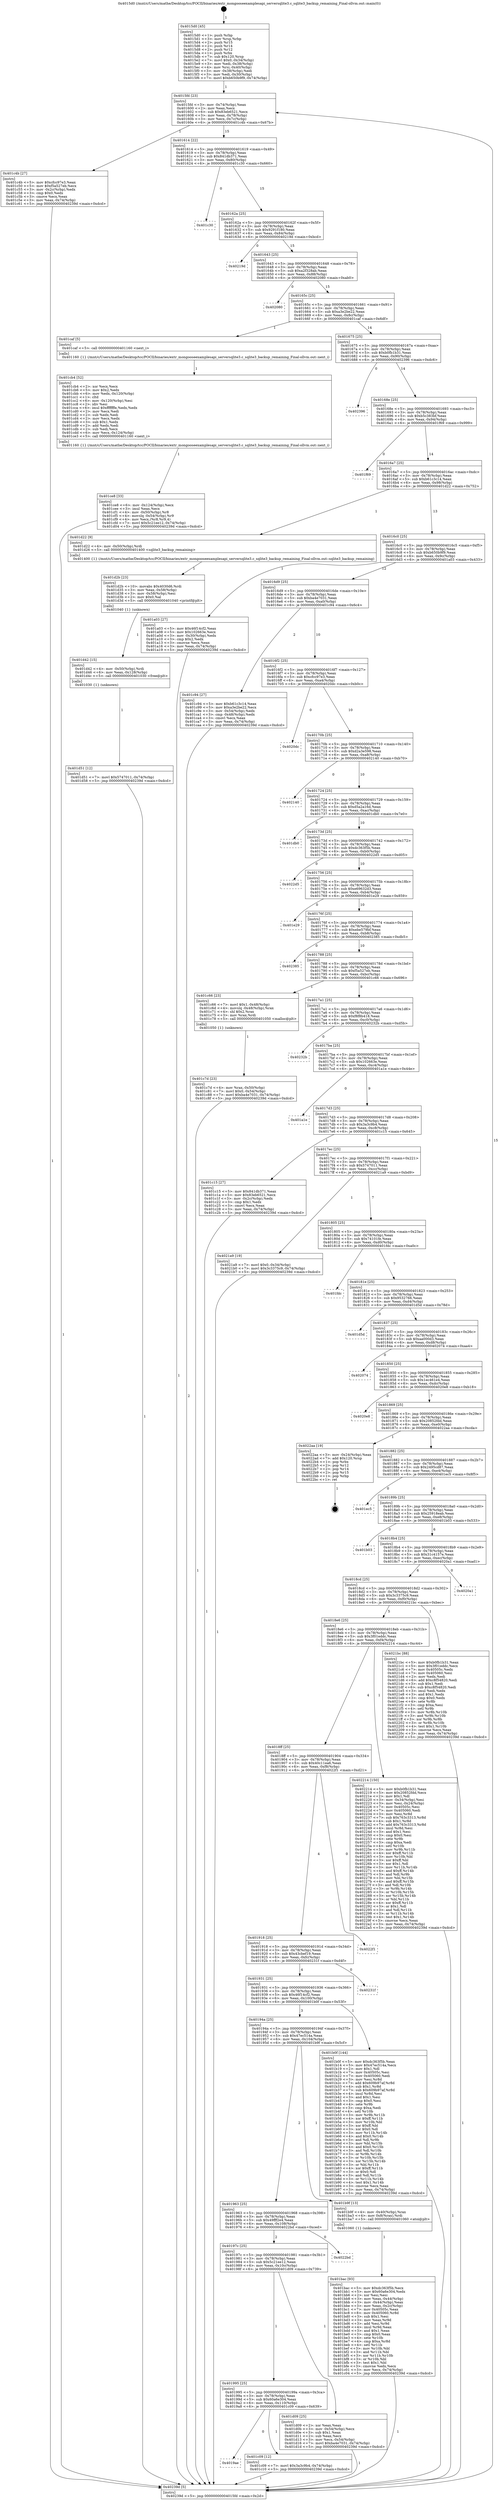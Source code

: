 digraph "0x4015d0" {
  label = "0x4015d0 (/mnt/c/Users/mathe/Desktop/tcc/POCII/binaries/extr_mongooseexamplesapi_serversqlite3.c_sqlite3_backup_remaining_Final-ollvm.out::main(0))"
  labelloc = "t"
  node[shape=record]

  Entry [label="",width=0.3,height=0.3,shape=circle,fillcolor=black,style=filled]
  "0x4015fd" [label="{
     0x4015fd [23]\l
     | [instrs]\l
     &nbsp;&nbsp;0x4015fd \<+3\>: mov -0x74(%rbp),%eax\l
     &nbsp;&nbsp;0x401600 \<+2\>: mov %eax,%ecx\l
     &nbsp;&nbsp;0x401602 \<+6\>: sub $0x83eb6521,%ecx\l
     &nbsp;&nbsp;0x401608 \<+3\>: mov %eax,-0x78(%rbp)\l
     &nbsp;&nbsp;0x40160b \<+3\>: mov %ecx,-0x7c(%rbp)\l
     &nbsp;&nbsp;0x40160e \<+6\>: je 0000000000401c4b \<main+0x67b\>\l
  }"]
  "0x401c4b" [label="{
     0x401c4b [27]\l
     | [instrs]\l
     &nbsp;&nbsp;0x401c4b \<+5\>: mov $0xcfcc97e3,%eax\l
     &nbsp;&nbsp;0x401c50 \<+5\>: mov $0xf5a527eb,%ecx\l
     &nbsp;&nbsp;0x401c55 \<+3\>: mov -0x2c(%rbp),%edx\l
     &nbsp;&nbsp;0x401c58 \<+3\>: cmp $0x0,%edx\l
     &nbsp;&nbsp;0x401c5b \<+3\>: cmove %ecx,%eax\l
     &nbsp;&nbsp;0x401c5e \<+3\>: mov %eax,-0x74(%rbp)\l
     &nbsp;&nbsp;0x401c61 \<+5\>: jmp 000000000040239d \<main+0xdcd\>\l
  }"]
  "0x401614" [label="{
     0x401614 [22]\l
     | [instrs]\l
     &nbsp;&nbsp;0x401614 \<+5\>: jmp 0000000000401619 \<main+0x49\>\l
     &nbsp;&nbsp;0x401619 \<+3\>: mov -0x78(%rbp),%eax\l
     &nbsp;&nbsp;0x40161c \<+5\>: sub $0x841db371,%eax\l
     &nbsp;&nbsp;0x401621 \<+3\>: mov %eax,-0x80(%rbp)\l
     &nbsp;&nbsp;0x401624 \<+6\>: je 0000000000401c30 \<main+0x660\>\l
  }"]
  Exit [label="",width=0.3,height=0.3,shape=circle,fillcolor=black,style=filled,peripheries=2]
  "0x401c30" [label="{
     0x401c30\l
  }", style=dashed]
  "0x40162a" [label="{
     0x40162a [25]\l
     | [instrs]\l
     &nbsp;&nbsp;0x40162a \<+5\>: jmp 000000000040162f \<main+0x5f\>\l
     &nbsp;&nbsp;0x40162f \<+3\>: mov -0x78(%rbp),%eax\l
     &nbsp;&nbsp;0x401632 \<+5\>: sub $0x9291f180,%eax\l
     &nbsp;&nbsp;0x401637 \<+6\>: mov %eax,-0x84(%rbp)\l
     &nbsp;&nbsp;0x40163d \<+6\>: je 000000000040219d \<main+0xbcd\>\l
  }"]
  "0x401d51" [label="{
     0x401d51 [12]\l
     | [instrs]\l
     &nbsp;&nbsp;0x401d51 \<+7\>: movl $0x5747011,-0x74(%rbp)\l
     &nbsp;&nbsp;0x401d58 \<+5\>: jmp 000000000040239d \<main+0xdcd\>\l
  }"]
  "0x40219d" [label="{
     0x40219d\l
  }", style=dashed]
  "0x401643" [label="{
     0x401643 [25]\l
     | [instrs]\l
     &nbsp;&nbsp;0x401643 \<+5\>: jmp 0000000000401648 \<main+0x78\>\l
     &nbsp;&nbsp;0x401648 \<+3\>: mov -0x78(%rbp),%eax\l
     &nbsp;&nbsp;0x40164b \<+5\>: sub $0xa2f328ab,%eax\l
     &nbsp;&nbsp;0x401650 \<+6\>: mov %eax,-0x88(%rbp)\l
     &nbsp;&nbsp;0x401656 \<+6\>: je 0000000000402080 \<main+0xab0\>\l
  }"]
  "0x401d42" [label="{
     0x401d42 [15]\l
     | [instrs]\l
     &nbsp;&nbsp;0x401d42 \<+4\>: mov -0x50(%rbp),%rdi\l
     &nbsp;&nbsp;0x401d46 \<+6\>: mov %eax,-0x128(%rbp)\l
     &nbsp;&nbsp;0x401d4c \<+5\>: call 0000000000401030 \<free@plt\>\l
     | [calls]\l
     &nbsp;&nbsp;0x401030 \{1\} (unknown)\l
  }"]
  "0x402080" [label="{
     0x402080\l
  }", style=dashed]
  "0x40165c" [label="{
     0x40165c [25]\l
     | [instrs]\l
     &nbsp;&nbsp;0x40165c \<+5\>: jmp 0000000000401661 \<main+0x91\>\l
     &nbsp;&nbsp;0x401661 \<+3\>: mov -0x78(%rbp),%eax\l
     &nbsp;&nbsp;0x401664 \<+5\>: sub $0xa3e2be22,%eax\l
     &nbsp;&nbsp;0x401669 \<+6\>: mov %eax,-0x8c(%rbp)\l
     &nbsp;&nbsp;0x40166f \<+6\>: je 0000000000401caf \<main+0x6df\>\l
  }"]
  "0x401d2b" [label="{
     0x401d2b [23]\l
     | [instrs]\l
     &nbsp;&nbsp;0x401d2b \<+10\>: movabs $0x4030d6,%rdi\l
     &nbsp;&nbsp;0x401d35 \<+3\>: mov %eax,-0x58(%rbp)\l
     &nbsp;&nbsp;0x401d38 \<+3\>: mov -0x58(%rbp),%esi\l
     &nbsp;&nbsp;0x401d3b \<+2\>: mov $0x0,%al\l
     &nbsp;&nbsp;0x401d3d \<+5\>: call 0000000000401040 \<printf@plt\>\l
     | [calls]\l
     &nbsp;&nbsp;0x401040 \{1\} (unknown)\l
  }"]
  "0x401caf" [label="{
     0x401caf [5]\l
     | [instrs]\l
     &nbsp;&nbsp;0x401caf \<+5\>: call 0000000000401160 \<next_i\>\l
     | [calls]\l
     &nbsp;&nbsp;0x401160 \{1\} (/mnt/c/Users/mathe/Desktop/tcc/POCII/binaries/extr_mongooseexamplesapi_serversqlite3.c_sqlite3_backup_remaining_Final-ollvm.out::next_i)\l
  }"]
  "0x401675" [label="{
     0x401675 [25]\l
     | [instrs]\l
     &nbsp;&nbsp;0x401675 \<+5\>: jmp 000000000040167a \<main+0xaa\>\l
     &nbsp;&nbsp;0x40167a \<+3\>: mov -0x78(%rbp),%eax\l
     &nbsp;&nbsp;0x40167d \<+5\>: sub $0xb0fb1b31,%eax\l
     &nbsp;&nbsp;0x401682 \<+6\>: mov %eax,-0x90(%rbp)\l
     &nbsp;&nbsp;0x401688 \<+6\>: je 0000000000402396 \<main+0xdc6\>\l
  }"]
  "0x401ce8" [label="{
     0x401ce8 [33]\l
     | [instrs]\l
     &nbsp;&nbsp;0x401ce8 \<+6\>: mov -0x124(%rbp),%ecx\l
     &nbsp;&nbsp;0x401cee \<+3\>: imul %eax,%ecx\l
     &nbsp;&nbsp;0x401cf1 \<+4\>: mov -0x50(%rbp),%r8\l
     &nbsp;&nbsp;0x401cf5 \<+4\>: movslq -0x54(%rbp),%r9\l
     &nbsp;&nbsp;0x401cf9 \<+4\>: mov %ecx,(%r8,%r9,4)\l
     &nbsp;&nbsp;0x401cfd \<+7\>: movl $0x5c21ee12,-0x74(%rbp)\l
     &nbsp;&nbsp;0x401d04 \<+5\>: jmp 000000000040239d \<main+0xdcd\>\l
  }"]
  "0x402396" [label="{
     0x402396\l
  }", style=dashed]
  "0x40168e" [label="{
     0x40168e [25]\l
     | [instrs]\l
     &nbsp;&nbsp;0x40168e \<+5\>: jmp 0000000000401693 \<main+0xc3\>\l
     &nbsp;&nbsp;0x401693 \<+3\>: mov -0x78(%rbp),%eax\l
     &nbsp;&nbsp;0x401696 \<+5\>: sub $0xb5c383bf,%eax\l
     &nbsp;&nbsp;0x40169b \<+6\>: mov %eax,-0x94(%rbp)\l
     &nbsp;&nbsp;0x4016a1 \<+6\>: je 0000000000401f69 \<main+0x999\>\l
  }"]
  "0x401cb4" [label="{
     0x401cb4 [52]\l
     | [instrs]\l
     &nbsp;&nbsp;0x401cb4 \<+2\>: xor %ecx,%ecx\l
     &nbsp;&nbsp;0x401cb6 \<+5\>: mov $0x2,%edx\l
     &nbsp;&nbsp;0x401cbb \<+6\>: mov %edx,-0x120(%rbp)\l
     &nbsp;&nbsp;0x401cc1 \<+1\>: cltd\l
     &nbsp;&nbsp;0x401cc2 \<+6\>: mov -0x120(%rbp),%esi\l
     &nbsp;&nbsp;0x401cc8 \<+2\>: idiv %esi\l
     &nbsp;&nbsp;0x401cca \<+6\>: imul $0xfffffffe,%edx,%edx\l
     &nbsp;&nbsp;0x401cd0 \<+2\>: mov %ecx,%edi\l
     &nbsp;&nbsp;0x401cd2 \<+2\>: sub %edx,%edi\l
     &nbsp;&nbsp;0x401cd4 \<+2\>: mov %ecx,%edx\l
     &nbsp;&nbsp;0x401cd6 \<+3\>: sub $0x1,%edx\l
     &nbsp;&nbsp;0x401cd9 \<+2\>: add %edx,%edi\l
     &nbsp;&nbsp;0x401cdb \<+2\>: sub %edi,%ecx\l
     &nbsp;&nbsp;0x401cdd \<+6\>: mov %ecx,-0x124(%rbp)\l
     &nbsp;&nbsp;0x401ce3 \<+5\>: call 0000000000401160 \<next_i\>\l
     | [calls]\l
     &nbsp;&nbsp;0x401160 \{1\} (/mnt/c/Users/mathe/Desktop/tcc/POCII/binaries/extr_mongooseexamplesapi_serversqlite3.c_sqlite3_backup_remaining_Final-ollvm.out::next_i)\l
  }"]
  "0x401f69" [label="{
     0x401f69\l
  }", style=dashed]
  "0x4016a7" [label="{
     0x4016a7 [25]\l
     | [instrs]\l
     &nbsp;&nbsp;0x4016a7 \<+5\>: jmp 00000000004016ac \<main+0xdc\>\l
     &nbsp;&nbsp;0x4016ac \<+3\>: mov -0x78(%rbp),%eax\l
     &nbsp;&nbsp;0x4016af \<+5\>: sub $0xb61c3c14,%eax\l
     &nbsp;&nbsp;0x4016b4 \<+6\>: mov %eax,-0x98(%rbp)\l
     &nbsp;&nbsp;0x4016ba \<+6\>: je 0000000000401d22 \<main+0x752\>\l
  }"]
  "0x401c7d" [label="{
     0x401c7d [23]\l
     | [instrs]\l
     &nbsp;&nbsp;0x401c7d \<+4\>: mov %rax,-0x50(%rbp)\l
     &nbsp;&nbsp;0x401c81 \<+7\>: movl $0x0,-0x54(%rbp)\l
     &nbsp;&nbsp;0x401c88 \<+7\>: movl $0xba4e7031,-0x74(%rbp)\l
     &nbsp;&nbsp;0x401c8f \<+5\>: jmp 000000000040239d \<main+0xdcd\>\l
  }"]
  "0x401d22" [label="{
     0x401d22 [9]\l
     | [instrs]\l
     &nbsp;&nbsp;0x401d22 \<+4\>: mov -0x50(%rbp),%rdi\l
     &nbsp;&nbsp;0x401d26 \<+5\>: call 0000000000401400 \<sqlite3_backup_remaining\>\l
     | [calls]\l
     &nbsp;&nbsp;0x401400 \{1\} (/mnt/c/Users/mathe/Desktop/tcc/POCII/binaries/extr_mongooseexamplesapi_serversqlite3.c_sqlite3_backup_remaining_Final-ollvm.out::sqlite3_backup_remaining)\l
  }"]
  "0x4016c0" [label="{
     0x4016c0 [25]\l
     | [instrs]\l
     &nbsp;&nbsp;0x4016c0 \<+5\>: jmp 00000000004016c5 \<main+0xf5\>\l
     &nbsp;&nbsp;0x4016c5 \<+3\>: mov -0x78(%rbp),%eax\l
     &nbsp;&nbsp;0x4016c8 \<+5\>: sub $0xb650b9f9,%eax\l
     &nbsp;&nbsp;0x4016cd \<+6\>: mov %eax,-0x9c(%rbp)\l
     &nbsp;&nbsp;0x4016d3 \<+6\>: je 0000000000401a03 \<main+0x433\>\l
  }"]
  "0x4019ae" [label="{
     0x4019ae\l
  }", style=dashed]
  "0x401a03" [label="{
     0x401a03 [27]\l
     | [instrs]\l
     &nbsp;&nbsp;0x401a03 \<+5\>: mov $0x46f14cf2,%eax\l
     &nbsp;&nbsp;0x401a08 \<+5\>: mov $0x102663e,%ecx\l
     &nbsp;&nbsp;0x401a0d \<+3\>: mov -0x30(%rbp),%edx\l
     &nbsp;&nbsp;0x401a10 \<+3\>: cmp $0x2,%edx\l
     &nbsp;&nbsp;0x401a13 \<+3\>: cmovne %ecx,%eax\l
     &nbsp;&nbsp;0x401a16 \<+3\>: mov %eax,-0x74(%rbp)\l
     &nbsp;&nbsp;0x401a19 \<+5\>: jmp 000000000040239d \<main+0xdcd\>\l
  }"]
  "0x4016d9" [label="{
     0x4016d9 [25]\l
     | [instrs]\l
     &nbsp;&nbsp;0x4016d9 \<+5\>: jmp 00000000004016de \<main+0x10e\>\l
     &nbsp;&nbsp;0x4016de \<+3\>: mov -0x78(%rbp),%eax\l
     &nbsp;&nbsp;0x4016e1 \<+5\>: sub $0xba4e7031,%eax\l
     &nbsp;&nbsp;0x4016e6 \<+6\>: mov %eax,-0xa0(%rbp)\l
     &nbsp;&nbsp;0x4016ec \<+6\>: je 0000000000401c94 \<main+0x6c4\>\l
  }"]
  "0x40239d" [label="{
     0x40239d [5]\l
     | [instrs]\l
     &nbsp;&nbsp;0x40239d \<+5\>: jmp 00000000004015fd \<main+0x2d\>\l
  }"]
  "0x4015d0" [label="{
     0x4015d0 [45]\l
     | [instrs]\l
     &nbsp;&nbsp;0x4015d0 \<+1\>: push %rbp\l
     &nbsp;&nbsp;0x4015d1 \<+3\>: mov %rsp,%rbp\l
     &nbsp;&nbsp;0x4015d4 \<+2\>: push %r15\l
     &nbsp;&nbsp;0x4015d6 \<+2\>: push %r14\l
     &nbsp;&nbsp;0x4015d8 \<+2\>: push %r12\l
     &nbsp;&nbsp;0x4015da \<+1\>: push %rbx\l
     &nbsp;&nbsp;0x4015db \<+7\>: sub $0x120,%rsp\l
     &nbsp;&nbsp;0x4015e2 \<+7\>: movl $0x0,-0x34(%rbp)\l
     &nbsp;&nbsp;0x4015e9 \<+3\>: mov %edi,-0x38(%rbp)\l
     &nbsp;&nbsp;0x4015ec \<+4\>: mov %rsi,-0x40(%rbp)\l
     &nbsp;&nbsp;0x4015f0 \<+3\>: mov -0x38(%rbp),%edi\l
     &nbsp;&nbsp;0x4015f3 \<+3\>: mov %edi,-0x30(%rbp)\l
     &nbsp;&nbsp;0x4015f6 \<+7\>: movl $0xb650b9f9,-0x74(%rbp)\l
  }"]
  "0x401c09" [label="{
     0x401c09 [12]\l
     | [instrs]\l
     &nbsp;&nbsp;0x401c09 \<+7\>: movl $0x3a3c9b4,-0x74(%rbp)\l
     &nbsp;&nbsp;0x401c10 \<+5\>: jmp 000000000040239d \<main+0xdcd\>\l
  }"]
  "0x401c94" [label="{
     0x401c94 [27]\l
     | [instrs]\l
     &nbsp;&nbsp;0x401c94 \<+5\>: mov $0xb61c3c14,%eax\l
     &nbsp;&nbsp;0x401c99 \<+5\>: mov $0xa3e2be22,%ecx\l
     &nbsp;&nbsp;0x401c9e \<+3\>: mov -0x54(%rbp),%edx\l
     &nbsp;&nbsp;0x401ca1 \<+3\>: cmp -0x48(%rbp),%edx\l
     &nbsp;&nbsp;0x401ca4 \<+3\>: cmovl %ecx,%eax\l
     &nbsp;&nbsp;0x401ca7 \<+3\>: mov %eax,-0x74(%rbp)\l
     &nbsp;&nbsp;0x401caa \<+5\>: jmp 000000000040239d \<main+0xdcd\>\l
  }"]
  "0x4016f2" [label="{
     0x4016f2 [25]\l
     | [instrs]\l
     &nbsp;&nbsp;0x4016f2 \<+5\>: jmp 00000000004016f7 \<main+0x127\>\l
     &nbsp;&nbsp;0x4016f7 \<+3\>: mov -0x78(%rbp),%eax\l
     &nbsp;&nbsp;0x4016fa \<+5\>: sub $0xcfcc97e3,%eax\l
     &nbsp;&nbsp;0x4016ff \<+6\>: mov %eax,-0xa4(%rbp)\l
     &nbsp;&nbsp;0x401705 \<+6\>: je 00000000004020dc \<main+0xb0c\>\l
  }"]
  "0x401995" [label="{
     0x401995 [25]\l
     | [instrs]\l
     &nbsp;&nbsp;0x401995 \<+5\>: jmp 000000000040199a \<main+0x3ca\>\l
     &nbsp;&nbsp;0x40199a \<+3\>: mov -0x78(%rbp),%eax\l
     &nbsp;&nbsp;0x40199d \<+5\>: sub $0x60a6e304,%eax\l
     &nbsp;&nbsp;0x4019a2 \<+6\>: mov %eax,-0x110(%rbp)\l
     &nbsp;&nbsp;0x4019a8 \<+6\>: je 0000000000401c09 \<main+0x639\>\l
  }"]
  "0x4020dc" [label="{
     0x4020dc\l
  }", style=dashed]
  "0x40170b" [label="{
     0x40170b [25]\l
     | [instrs]\l
     &nbsp;&nbsp;0x40170b \<+5\>: jmp 0000000000401710 \<main+0x140\>\l
     &nbsp;&nbsp;0x401710 \<+3\>: mov -0x78(%rbp),%eax\l
     &nbsp;&nbsp;0x401713 \<+5\>: sub $0xd2a3e598,%eax\l
     &nbsp;&nbsp;0x401718 \<+6\>: mov %eax,-0xa8(%rbp)\l
     &nbsp;&nbsp;0x40171e \<+6\>: je 0000000000402140 \<main+0xb70\>\l
  }"]
  "0x401d09" [label="{
     0x401d09 [25]\l
     | [instrs]\l
     &nbsp;&nbsp;0x401d09 \<+2\>: xor %eax,%eax\l
     &nbsp;&nbsp;0x401d0b \<+3\>: mov -0x54(%rbp),%ecx\l
     &nbsp;&nbsp;0x401d0e \<+3\>: sub $0x1,%eax\l
     &nbsp;&nbsp;0x401d11 \<+2\>: sub %eax,%ecx\l
     &nbsp;&nbsp;0x401d13 \<+3\>: mov %ecx,-0x54(%rbp)\l
     &nbsp;&nbsp;0x401d16 \<+7\>: movl $0xba4e7031,-0x74(%rbp)\l
     &nbsp;&nbsp;0x401d1d \<+5\>: jmp 000000000040239d \<main+0xdcd\>\l
  }"]
  "0x402140" [label="{
     0x402140\l
  }", style=dashed]
  "0x401724" [label="{
     0x401724 [25]\l
     | [instrs]\l
     &nbsp;&nbsp;0x401724 \<+5\>: jmp 0000000000401729 \<main+0x159\>\l
     &nbsp;&nbsp;0x401729 \<+3\>: mov -0x78(%rbp),%eax\l
     &nbsp;&nbsp;0x40172c \<+5\>: sub $0xd5a2a16d,%eax\l
     &nbsp;&nbsp;0x401731 \<+6\>: mov %eax,-0xac(%rbp)\l
     &nbsp;&nbsp;0x401737 \<+6\>: je 0000000000401db0 \<main+0x7e0\>\l
  }"]
  "0x40197c" [label="{
     0x40197c [25]\l
     | [instrs]\l
     &nbsp;&nbsp;0x40197c \<+5\>: jmp 0000000000401981 \<main+0x3b1\>\l
     &nbsp;&nbsp;0x401981 \<+3\>: mov -0x78(%rbp),%eax\l
     &nbsp;&nbsp;0x401984 \<+5\>: sub $0x5c21ee12,%eax\l
     &nbsp;&nbsp;0x401989 \<+6\>: mov %eax,-0x10c(%rbp)\l
     &nbsp;&nbsp;0x40198f \<+6\>: je 0000000000401d09 \<main+0x739\>\l
  }"]
  "0x401db0" [label="{
     0x401db0\l
  }", style=dashed]
  "0x40173d" [label="{
     0x40173d [25]\l
     | [instrs]\l
     &nbsp;&nbsp;0x40173d \<+5\>: jmp 0000000000401742 \<main+0x172\>\l
     &nbsp;&nbsp;0x401742 \<+3\>: mov -0x78(%rbp),%eax\l
     &nbsp;&nbsp;0x401745 \<+5\>: sub $0xdc363f5b,%eax\l
     &nbsp;&nbsp;0x40174a \<+6\>: mov %eax,-0xb0(%rbp)\l
     &nbsp;&nbsp;0x401750 \<+6\>: je 00000000004022d5 \<main+0xd05\>\l
  }"]
  "0x4022bd" [label="{
     0x4022bd\l
  }", style=dashed]
  "0x4022d5" [label="{
     0x4022d5\l
  }", style=dashed]
  "0x401756" [label="{
     0x401756 [25]\l
     | [instrs]\l
     &nbsp;&nbsp;0x401756 \<+5\>: jmp 000000000040175b \<main+0x18b\>\l
     &nbsp;&nbsp;0x40175b \<+3\>: mov -0x78(%rbp),%eax\l
     &nbsp;&nbsp;0x40175e \<+5\>: sub $0xe69632d3,%eax\l
     &nbsp;&nbsp;0x401763 \<+6\>: mov %eax,-0xb4(%rbp)\l
     &nbsp;&nbsp;0x401769 \<+6\>: je 0000000000401e29 \<main+0x859\>\l
  }"]
  "0x401bac" [label="{
     0x401bac [93]\l
     | [instrs]\l
     &nbsp;&nbsp;0x401bac \<+5\>: mov $0xdc363f5b,%ecx\l
     &nbsp;&nbsp;0x401bb1 \<+5\>: mov $0x60a6e304,%edx\l
     &nbsp;&nbsp;0x401bb6 \<+2\>: xor %esi,%esi\l
     &nbsp;&nbsp;0x401bb8 \<+3\>: mov %eax,-0x44(%rbp)\l
     &nbsp;&nbsp;0x401bbb \<+3\>: mov -0x44(%rbp),%eax\l
     &nbsp;&nbsp;0x401bbe \<+3\>: mov %eax,-0x2c(%rbp)\l
     &nbsp;&nbsp;0x401bc1 \<+7\>: mov 0x40505c,%eax\l
     &nbsp;&nbsp;0x401bc8 \<+8\>: mov 0x405060,%r8d\l
     &nbsp;&nbsp;0x401bd0 \<+3\>: sub $0x1,%esi\l
     &nbsp;&nbsp;0x401bd3 \<+3\>: mov %eax,%r9d\l
     &nbsp;&nbsp;0x401bd6 \<+3\>: add %esi,%r9d\l
     &nbsp;&nbsp;0x401bd9 \<+4\>: imul %r9d,%eax\l
     &nbsp;&nbsp;0x401bdd \<+3\>: and $0x1,%eax\l
     &nbsp;&nbsp;0x401be0 \<+3\>: cmp $0x0,%eax\l
     &nbsp;&nbsp;0x401be3 \<+4\>: sete %r10b\l
     &nbsp;&nbsp;0x401be7 \<+4\>: cmp $0xa,%r8d\l
     &nbsp;&nbsp;0x401beb \<+4\>: setl %r11b\l
     &nbsp;&nbsp;0x401bef \<+3\>: mov %r10b,%bl\l
     &nbsp;&nbsp;0x401bf2 \<+3\>: and %r11b,%bl\l
     &nbsp;&nbsp;0x401bf5 \<+3\>: xor %r11b,%r10b\l
     &nbsp;&nbsp;0x401bf8 \<+3\>: or %r10b,%bl\l
     &nbsp;&nbsp;0x401bfb \<+3\>: test $0x1,%bl\l
     &nbsp;&nbsp;0x401bfe \<+3\>: cmovne %edx,%ecx\l
     &nbsp;&nbsp;0x401c01 \<+3\>: mov %ecx,-0x74(%rbp)\l
     &nbsp;&nbsp;0x401c04 \<+5\>: jmp 000000000040239d \<main+0xdcd\>\l
  }"]
  "0x401e29" [label="{
     0x401e29\l
  }", style=dashed]
  "0x40176f" [label="{
     0x40176f [25]\l
     | [instrs]\l
     &nbsp;&nbsp;0x40176f \<+5\>: jmp 0000000000401774 \<main+0x1a4\>\l
     &nbsp;&nbsp;0x401774 \<+3\>: mov -0x78(%rbp),%eax\l
     &nbsp;&nbsp;0x401777 \<+5\>: sub $0xebe579bf,%eax\l
     &nbsp;&nbsp;0x40177c \<+6\>: mov %eax,-0xb8(%rbp)\l
     &nbsp;&nbsp;0x401782 \<+6\>: je 0000000000402385 \<main+0xdb5\>\l
  }"]
  "0x401963" [label="{
     0x401963 [25]\l
     | [instrs]\l
     &nbsp;&nbsp;0x401963 \<+5\>: jmp 0000000000401968 \<main+0x398\>\l
     &nbsp;&nbsp;0x401968 \<+3\>: mov -0x78(%rbp),%eax\l
     &nbsp;&nbsp;0x40196b \<+5\>: sub $0x49fff2e4,%eax\l
     &nbsp;&nbsp;0x401970 \<+6\>: mov %eax,-0x108(%rbp)\l
     &nbsp;&nbsp;0x401976 \<+6\>: je 00000000004022bd \<main+0xced\>\l
  }"]
  "0x402385" [label="{
     0x402385\l
  }", style=dashed]
  "0x401788" [label="{
     0x401788 [25]\l
     | [instrs]\l
     &nbsp;&nbsp;0x401788 \<+5\>: jmp 000000000040178d \<main+0x1bd\>\l
     &nbsp;&nbsp;0x40178d \<+3\>: mov -0x78(%rbp),%eax\l
     &nbsp;&nbsp;0x401790 \<+5\>: sub $0xf5a527eb,%eax\l
     &nbsp;&nbsp;0x401795 \<+6\>: mov %eax,-0xbc(%rbp)\l
     &nbsp;&nbsp;0x40179b \<+6\>: je 0000000000401c66 \<main+0x696\>\l
  }"]
  "0x401b9f" [label="{
     0x401b9f [13]\l
     | [instrs]\l
     &nbsp;&nbsp;0x401b9f \<+4\>: mov -0x40(%rbp),%rax\l
     &nbsp;&nbsp;0x401ba3 \<+4\>: mov 0x8(%rax),%rdi\l
     &nbsp;&nbsp;0x401ba7 \<+5\>: call 0000000000401060 \<atoi@plt\>\l
     | [calls]\l
     &nbsp;&nbsp;0x401060 \{1\} (unknown)\l
  }"]
  "0x401c66" [label="{
     0x401c66 [23]\l
     | [instrs]\l
     &nbsp;&nbsp;0x401c66 \<+7\>: movl $0x1,-0x48(%rbp)\l
     &nbsp;&nbsp;0x401c6d \<+4\>: movslq -0x48(%rbp),%rax\l
     &nbsp;&nbsp;0x401c71 \<+4\>: shl $0x2,%rax\l
     &nbsp;&nbsp;0x401c75 \<+3\>: mov %rax,%rdi\l
     &nbsp;&nbsp;0x401c78 \<+5\>: call 0000000000401050 \<malloc@plt\>\l
     | [calls]\l
     &nbsp;&nbsp;0x401050 \{1\} (unknown)\l
  }"]
  "0x4017a1" [label="{
     0x4017a1 [25]\l
     | [instrs]\l
     &nbsp;&nbsp;0x4017a1 \<+5\>: jmp 00000000004017a6 \<main+0x1d6\>\l
     &nbsp;&nbsp;0x4017a6 \<+3\>: mov -0x78(%rbp),%eax\l
     &nbsp;&nbsp;0x4017a9 \<+5\>: sub $0xf8f8b418,%eax\l
     &nbsp;&nbsp;0x4017ae \<+6\>: mov %eax,-0xc0(%rbp)\l
     &nbsp;&nbsp;0x4017b4 \<+6\>: je 000000000040232b \<main+0xd5b\>\l
  }"]
  "0x40194a" [label="{
     0x40194a [25]\l
     | [instrs]\l
     &nbsp;&nbsp;0x40194a \<+5\>: jmp 000000000040194f \<main+0x37f\>\l
     &nbsp;&nbsp;0x40194f \<+3\>: mov -0x78(%rbp),%eax\l
     &nbsp;&nbsp;0x401952 \<+5\>: sub $0x47ec514a,%eax\l
     &nbsp;&nbsp;0x401957 \<+6\>: mov %eax,-0x104(%rbp)\l
     &nbsp;&nbsp;0x40195d \<+6\>: je 0000000000401b9f \<main+0x5cf\>\l
  }"]
  "0x40232b" [label="{
     0x40232b\l
  }", style=dashed]
  "0x4017ba" [label="{
     0x4017ba [25]\l
     | [instrs]\l
     &nbsp;&nbsp;0x4017ba \<+5\>: jmp 00000000004017bf \<main+0x1ef\>\l
     &nbsp;&nbsp;0x4017bf \<+3\>: mov -0x78(%rbp),%eax\l
     &nbsp;&nbsp;0x4017c2 \<+5\>: sub $0x102663e,%eax\l
     &nbsp;&nbsp;0x4017c7 \<+6\>: mov %eax,-0xc4(%rbp)\l
     &nbsp;&nbsp;0x4017cd \<+6\>: je 0000000000401a1e \<main+0x44e\>\l
  }"]
  "0x401b0f" [label="{
     0x401b0f [144]\l
     | [instrs]\l
     &nbsp;&nbsp;0x401b0f \<+5\>: mov $0xdc363f5b,%eax\l
     &nbsp;&nbsp;0x401b14 \<+5\>: mov $0x47ec514a,%ecx\l
     &nbsp;&nbsp;0x401b19 \<+2\>: mov $0x1,%dl\l
     &nbsp;&nbsp;0x401b1b \<+7\>: mov 0x40505c,%esi\l
     &nbsp;&nbsp;0x401b22 \<+7\>: mov 0x405060,%edi\l
     &nbsp;&nbsp;0x401b29 \<+3\>: mov %esi,%r8d\l
     &nbsp;&nbsp;0x401b2c \<+7\>: add $0x609b97af,%r8d\l
     &nbsp;&nbsp;0x401b33 \<+4\>: sub $0x1,%r8d\l
     &nbsp;&nbsp;0x401b37 \<+7\>: sub $0x609b97af,%r8d\l
     &nbsp;&nbsp;0x401b3e \<+4\>: imul %r8d,%esi\l
     &nbsp;&nbsp;0x401b42 \<+3\>: and $0x1,%esi\l
     &nbsp;&nbsp;0x401b45 \<+3\>: cmp $0x0,%esi\l
     &nbsp;&nbsp;0x401b48 \<+4\>: sete %r9b\l
     &nbsp;&nbsp;0x401b4c \<+3\>: cmp $0xa,%edi\l
     &nbsp;&nbsp;0x401b4f \<+4\>: setl %r10b\l
     &nbsp;&nbsp;0x401b53 \<+3\>: mov %r9b,%r11b\l
     &nbsp;&nbsp;0x401b56 \<+4\>: xor $0xff,%r11b\l
     &nbsp;&nbsp;0x401b5a \<+3\>: mov %r10b,%bl\l
     &nbsp;&nbsp;0x401b5d \<+3\>: xor $0xff,%bl\l
     &nbsp;&nbsp;0x401b60 \<+3\>: xor $0x0,%dl\l
     &nbsp;&nbsp;0x401b63 \<+3\>: mov %r11b,%r14b\l
     &nbsp;&nbsp;0x401b66 \<+4\>: and $0x0,%r14b\l
     &nbsp;&nbsp;0x401b6a \<+3\>: and %dl,%r9b\l
     &nbsp;&nbsp;0x401b6d \<+3\>: mov %bl,%r15b\l
     &nbsp;&nbsp;0x401b70 \<+4\>: and $0x0,%r15b\l
     &nbsp;&nbsp;0x401b74 \<+3\>: and %dl,%r10b\l
     &nbsp;&nbsp;0x401b77 \<+3\>: or %r9b,%r14b\l
     &nbsp;&nbsp;0x401b7a \<+3\>: or %r10b,%r15b\l
     &nbsp;&nbsp;0x401b7d \<+3\>: xor %r15b,%r14b\l
     &nbsp;&nbsp;0x401b80 \<+3\>: or %bl,%r11b\l
     &nbsp;&nbsp;0x401b83 \<+4\>: xor $0xff,%r11b\l
     &nbsp;&nbsp;0x401b87 \<+3\>: or $0x0,%dl\l
     &nbsp;&nbsp;0x401b8a \<+3\>: and %dl,%r11b\l
     &nbsp;&nbsp;0x401b8d \<+3\>: or %r11b,%r14b\l
     &nbsp;&nbsp;0x401b90 \<+4\>: test $0x1,%r14b\l
     &nbsp;&nbsp;0x401b94 \<+3\>: cmovne %ecx,%eax\l
     &nbsp;&nbsp;0x401b97 \<+3\>: mov %eax,-0x74(%rbp)\l
     &nbsp;&nbsp;0x401b9a \<+5\>: jmp 000000000040239d \<main+0xdcd\>\l
  }"]
  "0x401a1e" [label="{
     0x401a1e\l
  }", style=dashed]
  "0x4017d3" [label="{
     0x4017d3 [25]\l
     | [instrs]\l
     &nbsp;&nbsp;0x4017d3 \<+5\>: jmp 00000000004017d8 \<main+0x208\>\l
     &nbsp;&nbsp;0x4017d8 \<+3\>: mov -0x78(%rbp),%eax\l
     &nbsp;&nbsp;0x4017db \<+5\>: sub $0x3a3c9b4,%eax\l
     &nbsp;&nbsp;0x4017e0 \<+6\>: mov %eax,-0xc8(%rbp)\l
     &nbsp;&nbsp;0x4017e6 \<+6\>: je 0000000000401c15 \<main+0x645\>\l
  }"]
  "0x401931" [label="{
     0x401931 [25]\l
     | [instrs]\l
     &nbsp;&nbsp;0x401931 \<+5\>: jmp 0000000000401936 \<main+0x366\>\l
     &nbsp;&nbsp;0x401936 \<+3\>: mov -0x78(%rbp),%eax\l
     &nbsp;&nbsp;0x401939 \<+5\>: sub $0x46f14cf2,%eax\l
     &nbsp;&nbsp;0x40193e \<+6\>: mov %eax,-0x100(%rbp)\l
     &nbsp;&nbsp;0x401944 \<+6\>: je 0000000000401b0f \<main+0x53f\>\l
  }"]
  "0x401c15" [label="{
     0x401c15 [27]\l
     | [instrs]\l
     &nbsp;&nbsp;0x401c15 \<+5\>: mov $0x841db371,%eax\l
     &nbsp;&nbsp;0x401c1a \<+5\>: mov $0x83eb6521,%ecx\l
     &nbsp;&nbsp;0x401c1f \<+3\>: mov -0x2c(%rbp),%edx\l
     &nbsp;&nbsp;0x401c22 \<+3\>: cmp $0x1,%edx\l
     &nbsp;&nbsp;0x401c25 \<+3\>: cmovl %ecx,%eax\l
     &nbsp;&nbsp;0x401c28 \<+3\>: mov %eax,-0x74(%rbp)\l
     &nbsp;&nbsp;0x401c2b \<+5\>: jmp 000000000040239d \<main+0xdcd\>\l
  }"]
  "0x4017ec" [label="{
     0x4017ec [25]\l
     | [instrs]\l
     &nbsp;&nbsp;0x4017ec \<+5\>: jmp 00000000004017f1 \<main+0x221\>\l
     &nbsp;&nbsp;0x4017f1 \<+3\>: mov -0x78(%rbp),%eax\l
     &nbsp;&nbsp;0x4017f4 \<+5\>: sub $0x5747011,%eax\l
     &nbsp;&nbsp;0x4017f9 \<+6\>: mov %eax,-0xcc(%rbp)\l
     &nbsp;&nbsp;0x4017ff \<+6\>: je 00000000004021a9 \<main+0xbd9\>\l
  }"]
  "0x40231f" [label="{
     0x40231f\l
  }", style=dashed]
  "0x4021a9" [label="{
     0x4021a9 [19]\l
     | [instrs]\l
     &nbsp;&nbsp;0x4021a9 \<+7\>: movl $0x0,-0x34(%rbp)\l
     &nbsp;&nbsp;0x4021b0 \<+7\>: movl $0x3c3375c9,-0x74(%rbp)\l
     &nbsp;&nbsp;0x4021b7 \<+5\>: jmp 000000000040239d \<main+0xdcd\>\l
  }"]
  "0x401805" [label="{
     0x401805 [25]\l
     | [instrs]\l
     &nbsp;&nbsp;0x401805 \<+5\>: jmp 000000000040180a \<main+0x23a\>\l
     &nbsp;&nbsp;0x40180a \<+3\>: mov -0x78(%rbp),%eax\l
     &nbsp;&nbsp;0x40180d \<+5\>: sub $0x74101fe,%eax\l
     &nbsp;&nbsp;0x401812 \<+6\>: mov %eax,-0xd0(%rbp)\l
     &nbsp;&nbsp;0x401818 \<+6\>: je 0000000000401fdc \<main+0xa0c\>\l
  }"]
  "0x401918" [label="{
     0x401918 [25]\l
     | [instrs]\l
     &nbsp;&nbsp;0x401918 \<+5\>: jmp 000000000040191d \<main+0x34d\>\l
     &nbsp;&nbsp;0x40191d \<+3\>: mov -0x78(%rbp),%eax\l
     &nbsp;&nbsp;0x401920 \<+5\>: sub $0x43cbef19,%eax\l
     &nbsp;&nbsp;0x401925 \<+6\>: mov %eax,-0xfc(%rbp)\l
     &nbsp;&nbsp;0x40192b \<+6\>: je 000000000040231f \<main+0xd4f\>\l
  }"]
  "0x401fdc" [label="{
     0x401fdc\l
  }", style=dashed]
  "0x40181e" [label="{
     0x40181e [25]\l
     | [instrs]\l
     &nbsp;&nbsp;0x40181e \<+5\>: jmp 0000000000401823 \<main+0x253\>\l
     &nbsp;&nbsp;0x401823 \<+3\>: mov -0x78(%rbp),%eax\l
     &nbsp;&nbsp;0x401826 \<+5\>: sub $0x9532766,%eax\l
     &nbsp;&nbsp;0x40182b \<+6\>: mov %eax,-0xd4(%rbp)\l
     &nbsp;&nbsp;0x401831 \<+6\>: je 0000000000401d5d \<main+0x78d\>\l
  }"]
  "0x4022f1" [label="{
     0x4022f1\l
  }", style=dashed]
  "0x401d5d" [label="{
     0x401d5d\l
  }", style=dashed]
  "0x401837" [label="{
     0x401837 [25]\l
     | [instrs]\l
     &nbsp;&nbsp;0x401837 \<+5\>: jmp 000000000040183c \<main+0x26c\>\l
     &nbsp;&nbsp;0x40183c \<+3\>: mov -0x78(%rbp),%eax\l
     &nbsp;&nbsp;0x40183f \<+5\>: sub $0xaa000d3,%eax\l
     &nbsp;&nbsp;0x401844 \<+6\>: mov %eax,-0xd8(%rbp)\l
     &nbsp;&nbsp;0x40184a \<+6\>: je 0000000000402074 \<main+0xaa4\>\l
  }"]
  "0x4018ff" [label="{
     0x4018ff [25]\l
     | [instrs]\l
     &nbsp;&nbsp;0x4018ff \<+5\>: jmp 0000000000401904 \<main+0x334\>\l
     &nbsp;&nbsp;0x401904 \<+3\>: mov -0x78(%rbp),%eax\l
     &nbsp;&nbsp;0x401907 \<+5\>: sub $0x40c11ea6,%eax\l
     &nbsp;&nbsp;0x40190c \<+6\>: mov %eax,-0xf8(%rbp)\l
     &nbsp;&nbsp;0x401912 \<+6\>: je 00000000004022f1 \<main+0xd21\>\l
  }"]
  "0x402074" [label="{
     0x402074\l
  }", style=dashed]
  "0x401850" [label="{
     0x401850 [25]\l
     | [instrs]\l
     &nbsp;&nbsp;0x401850 \<+5\>: jmp 0000000000401855 \<main+0x285\>\l
     &nbsp;&nbsp;0x401855 \<+3\>: mov -0x78(%rbp),%eax\l
     &nbsp;&nbsp;0x401858 \<+5\>: sub $0x1ec461e4,%eax\l
     &nbsp;&nbsp;0x40185d \<+6\>: mov %eax,-0xdc(%rbp)\l
     &nbsp;&nbsp;0x401863 \<+6\>: je 00000000004020e8 \<main+0xb18\>\l
  }"]
  "0x402214" [label="{
     0x402214 [150]\l
     | [instrs]\l
     &nbsp;&nbsp;0x402214 \<+5\>: mov $0xb0fb1b31,%eax\l
     &nbsp;&nbsp;0x402219 \<+5\>: mov $0x20852fdd,%ecx\l
     &nbsp;&nbsp;0x40221e \<+2\>: mov $0x1,%dl\l
     &nbsp;&nbsp;0x402220 \<+3\>: mov -0x34(%rbp),%esi\l
     &nbsp;&nbsp;0x402223 \<+3\>: mov %esi,-0x24(%rbp)\l
     &nbsp;&nbsp;0x402226 \<+7\>: mov 0x40505c,%esi\l
     &nbsp;&nbsp;0x40222d \<+7\>: mov 0x405060,%edi\l
     &nbsp;&nbsp;0x402234 \<+3\>: mov %esi,%r8d\l
     &nbsp;&nbsp;0x402237 \<+7\>: sub $0x763c3313,%r8d\l
     &nbsp;&nbsp;0x40223e \<+4\>: sub $0x1,%r8d\l
     &nbsp;&nbsp;0x402242 \<+7\>: add $0x763c3313,%r8d\l
     &nbsp;&nbsp;0x402249 \<+4\>: imul %r8d,%esi\l
     &nbsp;&nbsp;0x40224d \<+3\>: and $0x1,%esi\l
     &nbsp;&nbsp;0x402250 \<+3\>: cmp $0x0,%esi\l
     &nbsp;&nbsp;0x402253 \<+4\>: sete %r9b\l
     &nbsp;&nbsp;0x402257 \<+3\>: cmp $0xa,%edi\l
     &nbsp;&nbsp;0x40225a \<+4\>: setl %r10b\l
     &nbsp;&nbsp;0x40225e \<+3\>: mov %r9b,%r11b\l
     &nbsp;&nbsp;0x402261 \<+4\>: xor $0xff,%r11b\l
     &nbsp;&nbsp;0x402265 \<+3\>: mov %r10b,%bl\l
     &nbsp;&nbsp;0x402268 \<+3\>: xor $0xff,%bl\l
     &nbsp;&nbsp;0x40226b \<+3\>: xor $0x1,%dl\l
     &nbsp;&nbsp;0x40226e \<+3\>: mov %r11b,%r14b\l
     &nbsp;&nbsp;0x402271 \<+4\>: and $0xff,%r14b\l
     &nbsp;&nbsp;0x402275 \<+3\>: and %dl,%r9b\l
     &nbsp;&nbsp;0x402278 \<+3\>: mov %bl,%r15b\l
     &nbsp;&nbsp;0x40227b \<+4\>: and $0xff,%r15b\l
     &nbsp;&nbsp;0x40227f \<+3\>: and %dl,%r10b\l
     &nbsp;&nbsp;0x402282 \<+3\>: or %r9b,%r14b\l
     &nbsp;&nbsp;0x402285 \<+3\>: or %r10b,%r15b\l
     &nbsp;&nbsp;0x402288 \<+3\>: xor %r15b,%r14b\l
     &nbsp;&nbsp;0x40228b \<+3\>: or %bl,%r11b\l
     &nbsp;&nbsp;0x40228e \<+4\>: xor $0xff,%r11b\l
     &nbsp;&nbsp;0x402292 \<+3\>: or $0x1,%dl\l
     &nbsp;&nbsp;0x402295 \<+3\>: and %dl,%r11b\l
     &nbsp;&nbsp;0x402298 \<+3\>: or %r11b,%r14b\l
     &nbsp;&nbsp;0x40229b \<+4\>: test $0x1,%r14b\l
     &nbsp;&nbsp;0x40229f \<+3\>: cmovne %ecx,%eax\l
     &nbsp;&nbsp;0x4022a2 \<+3\>: mov %eax,-0x74(%rbp)\l
     &nbsp;&nbsp;0x4022a5 \<+5\>: jmp 000000000040239d \<main+0xdcd\>\l
  }"]
  "0x4020e8" [label="{
     0x4020e8\l
  }", style=dashed]
  "0x401869" [label="{
     0x401869 [25]\l
     | [instrs]\l
     &nbsp;&nbsp;0x401869 \<+5\>: jmp 000000000040186e \<main+0x29e\>\l
     &nbsp;&nbsp;0x40186e \<+3\>: mov -0x78(%rbp),%eax\l
     &nbsp;&nbsp;0x401871 \<+5\>: sub $0x20852fdd,%eax\l
     &nbsp;&nbsp;0x401876 \<+6\>: mov %eax,-0xe0(%rbp)\l
     &nbsp;&nbsp;0x40187c \<+6\>: je 00000000004022aa \<main+0xcda\>\l
  }"]
  "0x4018e6" [label="{
     0x4018e6 [25]\l
     | [instrs]\l
     &nbsp;&nbsp;0x4018e6 \<+5\>: jmp 00000000004018eb \<main+0x31b\>\l
     &nbsp;&nbsp;0x4018eb \<+3\>: mov -0x78(%rbp),%eax\l
     &nbsp;&nbsp;0x4018ee \<+5\>: sub $0x3f01eddc,%eax\l
     &nbsp;&nbsp;0x4018f3 \<+6\>: mov %eax,-0xf4(%rbp)\l
     &nbsp;&nbsp;0x4018f9 \<+6\>: je 0000000000402214 \<main+0xc44\>\l
  }"]
  "0x4022aa" [label="{
     0x4022aa [19]\l
     | [instrs]\l
     &nbsp;&nbsp;0x4022aa \<+3\>: mov -0x24(%rbp),%eax\l
     &nbsp;&nbsp;0x4022ad \<+7\>: add $0x120,%rsp\l
     &nbsp;&nbsp;0x4022b4 \<+1\>: pop %rbx\l
     &nbsp;&nbsp;0x4022b5 \<+2\>: pop %r12\l
     &nbsp;&nbsp;0x4022b7 \<+2\>: pop %r14\l
     &nbsp;&nbsp;0x4022b9 \<+2\>: pop %r15\l
     &nbsp;&nbsp;0x4022bb \<+1\>: pop %rbp\l
     &nbsp;&nbsp;0x4022bc \<+1\>: ret\l
  }"]
  "0x401882" [label="{
     0x401882 [25]\l
     | [instrs]\l
     &nbsp;&nbsp;0x401882 \<+5\>: jmp 0000000000401887 \<main+0x2b7\>\l
     &nbsp;&nbsp;0x401887 \<+3\>: mov -0x78(%rbp),%eax\l
     &nbsp;&nbsp;0x40188a \<+5\>: sub $0x2495cd87,%eax\l
     &nbsp;&nbsp;0x40188f \<+6\>: mov %eax,-0xe4(%rbp)\l
     &nbsp;&nbsp;0x401895 \<+6\>: je 0000000000401ec5 \<main+0x8f5\>\l
  }"]
  "0x4021bc" [label="{
     0x4021bc [88]\l
     | [instrs]\l
     &nbsp;&nbsp;0x4021bc \<+5\>: mov $0xb0fb1b31,%eax\l
     &nbsp;&nbsp;0x4021c1 \<+5\>: mov $0x3f01eddc,%ecx\l
     &nbsp;&nbsp;0x4021c6 \<+7\>: mov 0x40505c,%edx\l
     &nbsp;&nbsp;0x4021cd \<+7\>: mov 0x405060,%esi\l
     &nbsp;&nbsp;0x4021d4 \<+2\>: mov %edx,%edi\l
     &nbsp;&nbsp;0x4021d6 \<+6\>: add $0xc8f54820,%edi\l
     &nbsp;&nbsp;0x4021dc \<+3\>: sub $0x1,%edi\l
     &nbsp;&nbsp;0x4021df \<+6\>: sub $0xc8f54820,%edi\l
     &nbsp;&nbsp;0x4021e5 \<+3\>: imul %edi,%edx\l
     &nbsp;&nbsp;0x4021e8 \<+3\>: and $0x1,%edx\l
     &nbsp;&nbsp;0x4021eb \<+3\>: cmp $0x0,%edx\l
     &nbsp;&nbsp;0x4021ee \<+4\>: sete %r8b\l
     &nbsp;&nbsp;0x4021f2 \<+3\>: cmp $0xa,%esi\l
     &nbsp;&nbsp;0x4021f5 \<+4\>: setl %r9b\l
     &nbsp;&nbsp;0x4021f9 \<+3\>: mov %r8b,%r10b\l
     &nbsp;&nbsp;0x4021fc \<+3\>: and %r9b,%r10b\l
     &nbsp;&nbsp;0x4021ff \<+3\>: xor %r9b,%r8b\l
     &nbsp;&nbsp;0x402202 \<+3\>: or %r8b,%r10b\l
     &nbsp;&nbsp;0x402205 \<+4\>: test $0x1,%r10b\l
     &nbsp;&nbsp;0x402209 \<+3\>: cmovne %ecx,%eax\l
     &nbsp;&nbsp;0x40220c \<+3\>: mov %eax,-0x74(%rbp)\l
     &nbsp;&nbsp;0x40220f \<+5\>: jmp 000000000040239d \<main+0xdcd\>\l
  }"]
  "0x401ec5" [label="{
     0x401ec5\l
  }", style=dashed]
  "0x40189b" [label="{
     0x40189b [25]\l
     | [instrs]\l
     &nbsp;&nbsp;0x40189b \<+5\>: jmp 00000000004018a0 \<main+0x2d0\>\l
     &nbsp;&nbsp;0x4018a0 \<+3\>: mov -0x78(%rbp),%eax\l
     &nbsp;&nbsp;0x4018a3 \<+5\>: sub $0x25918eab,%eax\l
     &nbsp;&nbsp;0x4018a8 \<+6\>: mov %eax,-0xe8(%rbp)\l
     &nbsp;&nbsp;0x4018ae \<+6\>: je 0000000000401b03 \<main+0x533\>\l
  }"]
  "0x4018cd" [label="{
     0x4018cd [25]\l
     | [instrs]\l
     &nbsp;&nbsp;0x4018cd \<+5\>: jmp 00000000004018d2 \<main+0x302\>\l
     &nbsp;&nbsp;0x4018d2 \<+3\>: mov -0x78(%rbp),%eax\l
     &nbsp;&nbsp;0x4018d5 \<+5\>: sub $0x3c3375c9,%eax\l
     &nbsp;&nbsp;0x4018da \<+6\>: mov %eax,-0xf0(%rbp)\l
     &nbsp;&nbsp;0x4018e0 \<+6\>: je 00000000004021bc \<main+0xbec\>\l
  }"]
  "0x401b03" [label="{
     0x401b03\l
  }", style=dashed]
  "0x4018b4" [label="{
     0x4018b4 [25]\l
     | [instrs]\l
     &nbsp;&nbsp;0x4018b4 \<+5\>: jmp 00000000004018b9 \<main+0x2e9\>\l
     &nbsp;&nbsp;0x4018b9 \<+3\>: mov -0x78(%rbp),%eax\l
     &nbsp;&nbsp;0x4018bc \<+5\>: sub $0x31c4157e,%eax\l
     &nbsp;&nbsp;0x4018c1 \<+6\>: mov %eax,-0xec(%rbp)\l
     &nbsp;&nbsp;0x4018c7 \<+6\>: je 00000000004020a1 \<main+0xad1\>\l
  }"]
  "0x4020a1" [label="{
     0x4020a1\l
  }", style=dashed]
  Entry -> "0x4015d0" [label=" 1"]
  "0x4015fd" -> "0x401c4b" [label=" 1"]
  "0x4015fd" -> "0x401614" [label=" 15"]
  "0x4022aa" -> Exit [label=" 1"]
  "0x401614" -> "0x401c30" [label=" 0"]
  "0x401614" -> "0x40162a" [label=" 15"]
  "0x402214" -> "0x40239d" [label=" 1"]
  "0x40162a" -> "0x40219d" [label=" 0"]
  "0x40162a" -> "0x401643" [label=" 15"]
  "0x4021bc" -> "0x40239d" [label=" 1"]
  "0x401643" -> "0x402080" [label=" 0"]
  "0x401643" -> "0x40165c" [label=" 15"]
  "0x4021a9" -> "0x40239d" [label=" 1"]
  "0x40165c" -> "0x401caf" [label=" 1"]
  "0x40165c" -> "0x401675" [label=" 14"]
  "0x401d51" -> "0x40239d" [label=" 1"]
  "0x401675" -> "0x402396" [label=" 0"]
  "0x401675" -> "0x40168e" [label=" 14"]
  "0x401d42" -> "0x401d51" [label=" 1"]
  "0x40168e" -> "0x401f69" [label=" 0"]
  "0x40168e" -> "0x4016a7" [label=" 14"]
  "0x401d2b" -> "0x401d42" [label=" 1"]
  "0x4016a7" -> "0x401d22" [label=" 1"]
  "0x4016a7" -> "0x4016c0" [label=" 13"]
  "0x401d22" -> "0x401d2b" [label=" 1"]
  "0x4016c0" -> "0x401a03" [label=" 1"]
  "0x4016c0" -> "0x4016d9" [label=" 12"]
  "0x401a03" -> "0x40239d" [label=" 1"]
  "0x4015d0" -> "0x4015fd" [label=" 1"]
  "0x40239d" -> "0x4015fd" [label=" 15"]
  "0x401d09" -> "0x40239d" [label=" 1"]
  "0x4016d9" -> "0x401c94" [label=" 2"]
  "0x4016d9" -> "0x4016f2" [label=" 10"]
  "0x401ce8" -> "0x40239d" [label=" 1"]
  "0x4016f2" -> "0x4020dc" [label=" 0"]
  "0x4016f2" -> "0x40170b" [label=" 10"]
  "0x401caf" -> "0x401cb4" [label=" 1"]
  "0x40170b" -> "0x402140" [label=" 0"]
  "0x40170b" -> "0x401724" [label=" 10"]
  "0x401c94" -> "0x40239d" [label=" 2"]
  "0x401724" -> "0x401db0" [label=" 0"]
  "0x401724" -> "0x40173d" [label=" 10"]
  "0x401c66" -> "0x401c7d" [label=" 1"]
  "0x40173d" -> "0x4022d5" [label=" 0"]
  "0x40173d" -> "0x401756" [label=" 10"]
  "0x401c4b" -> "0x40239d" [label=" 1"]
  "0x401756" -> "0x401e29" [label=" 0"]
  "0x401756" -> "0x40176f" [label=" 10"]
  "0x401c09" -> "0x40239d" [label=" 1"]
  "0x40176f" -> "0x402385" [label=" 0"]
  "0x40176f" -> "0x401788" [label=" 10"]
  "0x401995" -> "0x4019ae" [label=" 0"]
  "0x401788" -> "0x401c66" [label=" 1"]
  "0x401788" -> "0x4017a1" [label=" 9"]
  "0x401995" -> "0x401c09" [label=" 1"]
  "0x4017a1" -> "0x40232b" [label=" 0"]
  "0x4017a1" -> "0x4017ba" [label=" 9"]
  "0x40197c" -> "0x401995" [label=" 1"]
  "0x4017ba" -> "0x401a1e" [label=" 0"]
  "0x4017ba" -> "0x4017d3" [label=" 9"]
  "0x40197c" -> "0x401d09" [label=" 1"]
  "0x4017d3" -> "0x401c15" [label=" 1"]
  "0x4017d3" -> "0x4017ec" [label=" 8"]
  "0x401963" -> "0x40197c" [label=" 2"]
  "0x4017ec" -> "0x4021a9" [label=" 1"]
  "0x4017ec" -> "0x401805" [label=" 7"]
  "0x401963" -> "0x4022bd" [label=" 0"]
  "0x401805" -> "0x401fdc" [label=" 0"]
  "0x401805" -> "0x40181e" [label=" 7"]
  "0x401bac" -> "0x40239d" [label=" 1"]
  "0x40181e" -> "0x401d5d" [label=" 0"]
  "0x40181e" -> "0x401837" [label=" 7"]
  "0x401b9f" -> "0x401bac" [label=" 1"]
  "0x401837" -> "0x402074" [label=" 0"]
  "0x401837" -> "0x401850" [label=" 7"]
  "0x40194a" -> "0x401b9f" [label=" 1"]
  "0x401850" -> "0x4020e8" [label=" 0"]
  "0x401850" -> "0x401869" [label=" 7"]
  "0x401cb4" -> "0x401ce8" [label=" 1"]
  "0x401869" -> "0x4022aa" [label=" 1"]
  "0x401869" -> "0x401882" [label=" 6"]
  "0x401931" -> "0x40194a" [label=" 3"]
  "0x401882" -> "0x401ec5" [label=" 0"]
  "0x401882" -> "0x40189b" [label=" 6"]
  "0x401931" -> "0x401b0f" [label=" 1"]
  "0x40189b" -> "0x401b03" [label=" 0"]
  "0x40189b" -> "0x4018b4" [label=" 6"]
  "0x401918" -> "0x401931" [label=" 4"]
  "0x4018b4" -> "0x4020a1" [label=" 0"]
  "0x4018b4" -> "0x4018cd" [label=" 6"]
  "0x401c7d" -> "0x40239d" [label=" 1"]
  "0x4018cd" -> "0x4021bc" [label=" 1"]
  "0x4018cd" -> "0x4018e6" [label=" 5"]
  "0x401b0f" -> "0x40239d" [label=" 1"]
  "0x4018e6" -> "0x402214" [label=" 1"]
  "0x4018e6" -> "0x4018ff" [label=" 4"]
  "0x40194a" -> "0x401963" [label=" 2"]
  "0x4018ff" -> "0x4022f1" [label=" 0"]
  "0x4018ff" -> "0x401918" [label=" 4"]
  "0x401c15" -> "0x40239d" [label=" 1"]
  "0x401918" -> "0x40231f" [label=" 0"]
}
